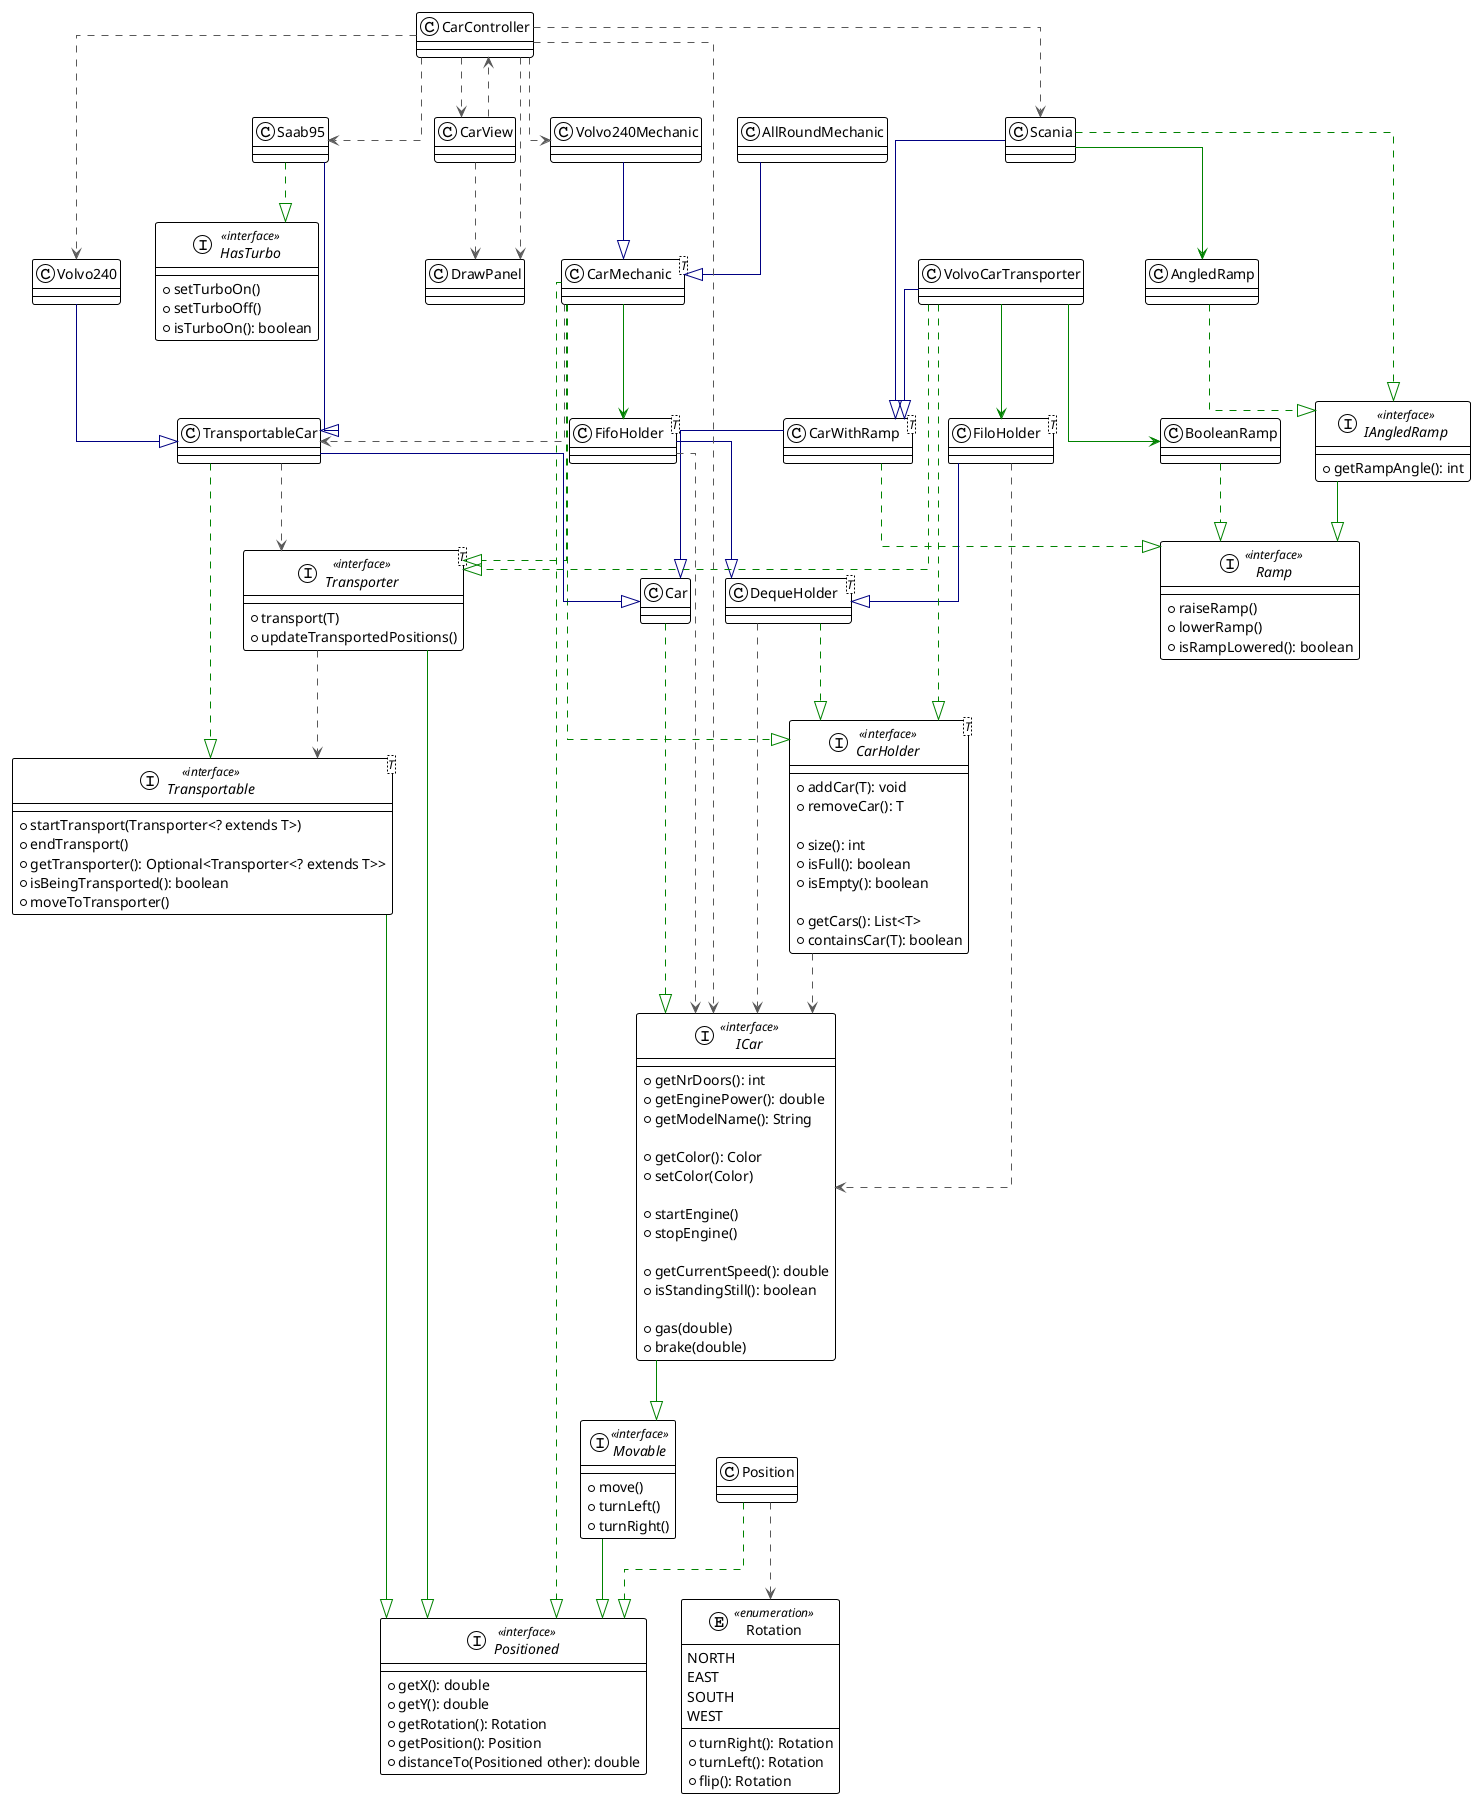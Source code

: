 @startuml

!theme plain
top to bottom direction
skinparam linetype ortho

class AllRoundMechanic
class AngledRamp
class BooleanRamp
class Car
class CarController
interface CarHolder<T> << interface >> {
    + addCar(T): void
    + removeCar(): T

    + size(): int
    + isFull(): boolean
    + isEmpty(): boolean

    + getCars(): List<T>
    + containsCar(T): boolean
}
class CarMechanic<T>
class CarView
class CarWithRamp<T>
class DequeHolder<T>
class DrawPanel
class FifoHolder<T>
class FiloHolder<T>
interface HasTurbo << interface >> {
    + setTurboOn()
    + setTurboOff()
    + isTurboOn(): boolean
}
interface IAngledRamp << interface >> {
    + getRampAngle(): int
}
interface ICar << interface >> {
    + getNrDoors(): int
    + getEnginePower(): double
    + getModelName(): String

    + getColor(): Color
    + setColor(Color)

    + startEngine()
    + stopEngine()

    + getCurrentSpeed(): double
    + isStandingStill(): boolean

    + gas(double)
    + brake(double)
}
interface Movable << interface >> {
    + move()
    + turnLeft()
    + turnRight()
}
class Position
interface Positioned << interface >> {
    + getX(): double
    + getY(): double
    + getRotation(): Rotation
    + getPosition(): Position
    + distanceTo(Positioned other): double
}
interface Ramp << interface >> {
    + raiseRamp()
    + lowerRamp()
    + isRampLowered(): boolean
}
enum Rotation << enumeration >> {
    NORTH
    EAST
    SOUTH
    WEST

    + turnRight(): Rotation
    + turnLeft(): Rotation
    + flip(): Rotation
}
class Saab95
class Scania
interface Transportable<T> << interface >> {
    + startTransport(Transporter<? extends T>)
    + endTransport()
    + getTransporter(): Optional<Transporter<? extends T>>
    + isBeingTransported(): boolean
    + moveToTransporter()
}
class TransportableCar
interface Transporter<T> << interface >> {
    + transport(T)
    + updateTransportedPositions()
}
class Volvo240
class Volvo240Mechanic
class VolvoCarTransporter

AllRoundMechanic     -[#000082,plain]-^  CarMechanic
AngledRamp           -[#008200,dashed]-^  IAngledRamp
BooleanRamp          -[#008200,dashed]-^  Ramp
Car                  -[#008200,dashed]-^  ICar
CarHolder            -[#595959,dashed]->  ICar
CarMechanic          -[#008200,dashed]-^  CarHolder
CarMechanic          -[#008200,dashed]-^  Positioned
CarMechanic          -[#595959,dashed]->  TransportableCar
CarMechanic          -[#008200,dashed]-^  Transporter
CarWithRamp          -[#000082,plain]-^  Car
CarWithRamp          -[#008200,dashed]-^  Ramp
DequeHolder          -[#008200,dashed]-^  CarHolder
DequeHolder          -[#595959,dashed]->  ICar
FifoHolder           -[#000082,plain]-^  DequeHolder
FifoHolder           -[#595959,dashed]->  ICar
FiloHolder           -[#000082,plain]-^  DequeHolder
FiloHolder           -[#595959,dashed]->  ICar
IAngledRamp          -[#008200,plain]-^  Ramp
ICar                 -[#008200,plain]-^  Movable
Movable              -[#008200,plain]-^  Positioned
Position             -[#008200,dashed]-^  Positioned
Saab95               -[#008200,dashed]-^  HasTurbo
Saab95               -[#000082,plain]-^  TransportableCar
Scania               -[#000082,plain]-^  CarWithRamp
Scania               -[#008200,dashed]-^  IAngledRamp
Transportable        -[#008200,plain]-^  Positioned
TransportableCar     -[#000082,plain]-^  Car
TransportableCar     -[#008200,dashed]-^  Transportable
Transporter          -[#008200,plain]-^  Positioned
Transporter          -[#595959,dashed]->  Transportable
Volvo240             -[#000082,plain]-^  TransportableCar
Volvo240Mechanic     -[#000082,plain]-^  CarMechanic
VolvoCarTransporter  -[#008200,dashed]-^  CarHolder
VolvoCarTransporter  -[#000082,plain]-^  CarWithRamp
VolvoCarTransporter  -[#008200,dashed]-^  Transporter
CarView              -[#595959,dashed]->  DrawPanel
CarController        -[#595959,dashed]->  Volvo240
CarController        -[#595959,dashed]->  Saab95
CarController        -[#595959,dashed]->  Scania
CarController        -[#595959,dashed]->  CarView
CarView              -[#595959,dashed]->  CarController
CarController        -[#595959,dashed]->  Volvo240Mechanic
Position             -[#595959,dashed]->  Rotation
VolvoCarTransporter  -[#008200,plain]->  BooleanRamp
Scania               -[#008200,plain]->  AngledRamp
CarMechanic          -[#008200,plain]->  FifoHolder
VolvoCarTransporter  -[#008200,plain]->  FiloHolder
TransportableCar     -[#595959,dashed]->  Transporter
CarController        -[#595959,dashed]->  DrawPanel
CarController        -[#595959,dashed]->  ICar
@enduml
